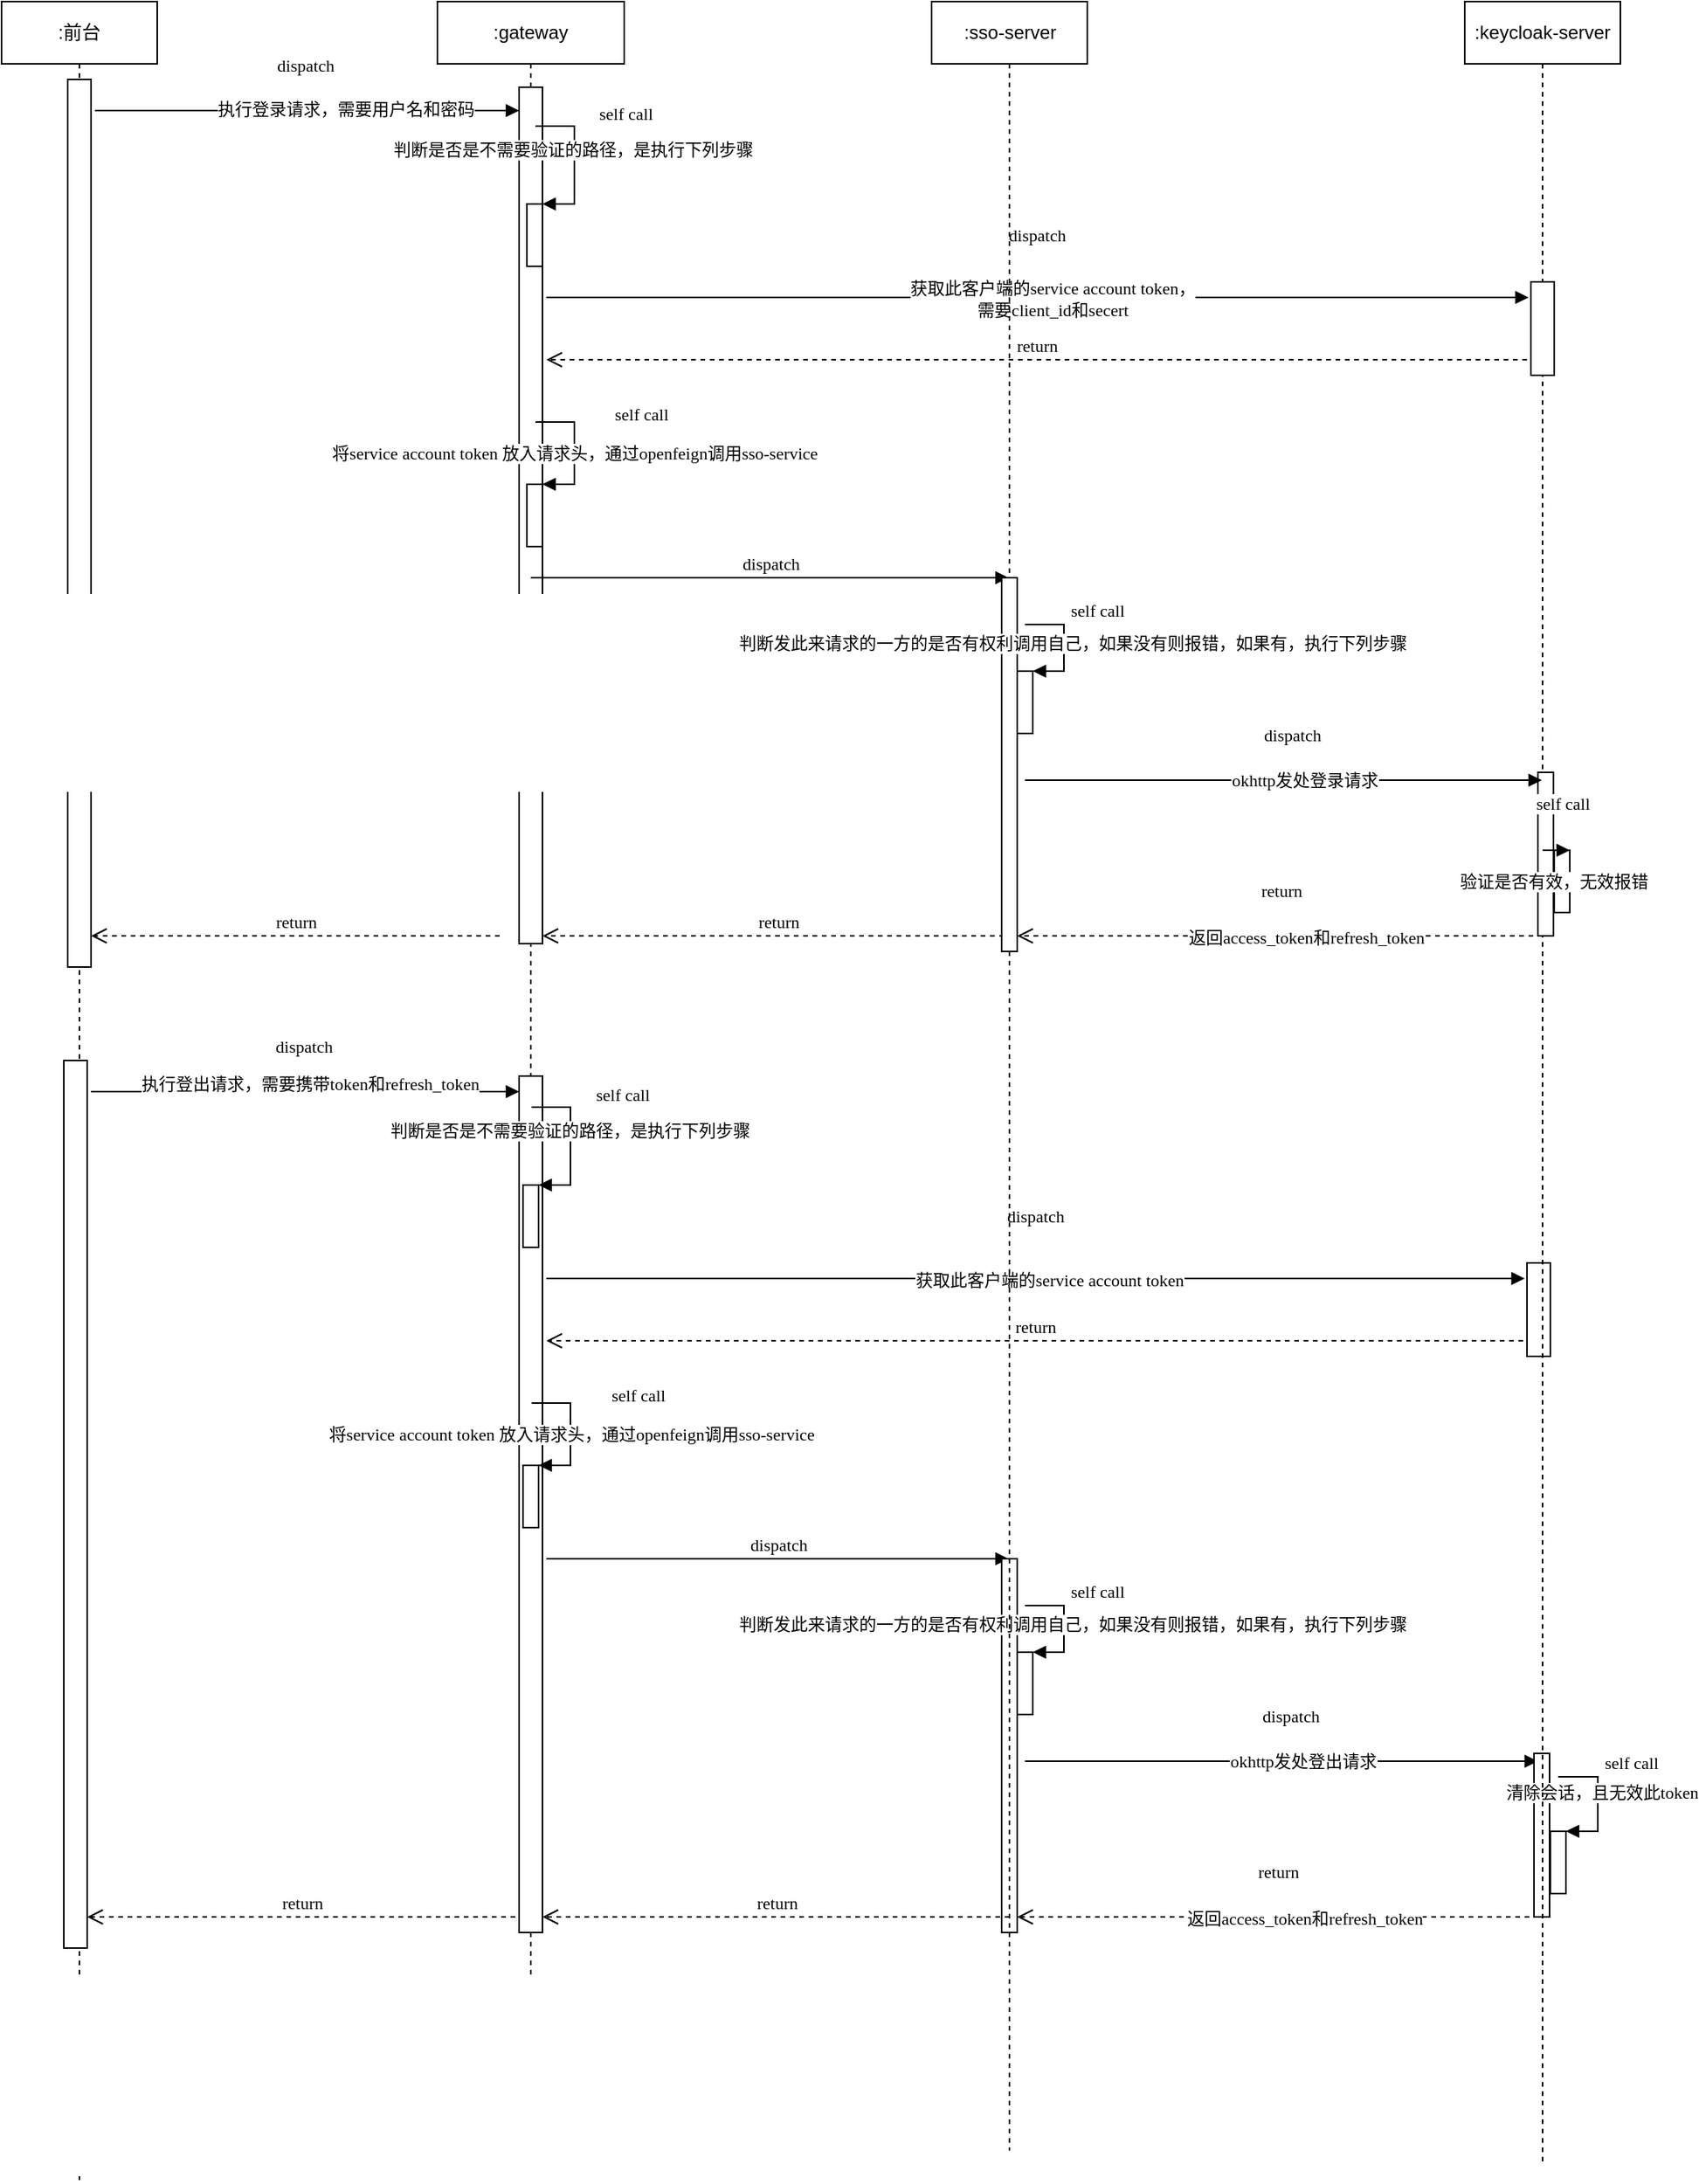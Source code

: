 <mxfile version="14.1.9" type="github">
  <diagram id="2YiFPJz1SB312BxSUlOT" name="Page-1">
    <mxGraphModel dx="1422" dy="762" grid="1" gridSize="10" guides="1" tooltips="1" connect="1" arrows="1" fold="1" page="1" pageScale="1" pageWidth="827" pageHeight="1169" math="0" shadow="0">
      <root>
        <mxCell id="0" />
        <mxCell id="1" parent="0" />
        <mxCell id="nPhlUC0xSRW4TfiQstkK-1" value=":前台" style="shape=umlLifeline;perimeter=lifelinePerimeter;whiteSpace=wrap;html=1;container=1;collapsible=0;recursiveResize=0;outlineConnect=0;" parent="1" vertex="1">
          <mxGeometry x="20" width="100" height="1400" as="geometry" />
        </mxCell>
        <mxCell id="IG3FBpjwl3Gu4T_X83VF-15" value="dispatch" style="html=1;verticalAlign=bottom;endArrow=block;fontFamily=Verdana;" parent="nPhlUC0xSRW4TfiQstkK-1" target="IG3FBpjwl3Gu4T_X83VF-5" edge="1">
          <mxGeometry x="-0.009" y="20" width="80" relative="1" as="geometry">
            <mxPoint x="60" y="70" as="sourcePoint" />
            <mxPoint x="140" y="70" as="targetPoint" />
            <mxPoint as="offset" />
          </mxGeometry>
        </mxCell>
        <mxCell id="IG3FBpjwl3Gu4T_X83VF-17" value="执行登录请求，需要用户名和密码" style="edgeLabel;html=1;align=center;verticalAlign=middle;resizable=0;points=[];fontFamily=Verdana;" parent="IG3FBpjwl3Gu4T_X83VF-15" vertex="1" connectable="0">
          <mxGeometry x="0.18" y="1" relative="1" as="geometry">
            <mxPoint as="offset" />
          </mxGeometry>
        </mxCell>
        <mxCell id="IG3FBpjwl3Gu4T_X83VF-1" value="" style="html=1;points=[];perimeter=orthogonalPerimeter;" parent="nPhlUC0xSRW4TfiQstkK-1" vertex="1">
          <mxGeometry x="42.5" y="50" width="15" height="570" as="geometry" />
        </mxCell>
        <mxCell id="IG3FBpjwl3Gu4T_X83VF-4" value=":gateway" style="shape=umlLifeline;perimeter=lifelinePerimeter;whiteSpace=wrap;html=1;container=1;collapsible=0;recursiveResize=0;outlineConnect=0;" parent="1" vertex="1">
          <mxGeometry x="300" width="120" height="1390" as="geometry" />
        </mxCell>
        <mxCell id="IG3FBpjwl3Gu4T_X83VF-5" value="" style="html=1;points=[];perimeter=orthogonalPerimeter;" parent="IG3FBpjwl3Gu4T_X83VF-4" vertex="1">
          <mxGeometry x="52.5" y="55" width="15" height="550" as="geometry" />
        </mxCell>
        <mxCell id="IG3FBpjwl3Gu4T_X83VF-28" value="" style="html=1;points=[];perimeter=orthogonalPerimeter;fontFamily=Verdana;" parent="IG3FBpjwl3Gu4T_X83VF-4" vertex="1">
          <mxGeometry x="57.5" y="130" width="10" height="40" as="geometry" />
        </mxCell>
        <mxCell id="IG3FBpjwl3Gu4T_X83VF-29" value="self call" style="edgeStyle=orthogonalEdgeStyle;html=1;align=left;spacingLeft=2;endArrow=block;rounded=0;entryX=1;entryY=0;fontFamily=Verdana;" parent="IG3FBpjwl3Gu4T_X83VF-4" target="IG3FBpjwl3Gu4T_X83VF-28" edge="1">
          <mxGeometry x="-0.231" y="23" relative="1" as="geometry">
            <mxPoint x="63" y="80" as="sourcePoint" />
            <Array as="points">
              <mxPoint x="88" y="80" />
            </Array>
            <mxPoint x="-11" y="-20" as="offset" />
          </mxGeometry>
        </mxCell>
        <mxCell id="IG3FBpjwl3Gu4T_X83VF-31" value="判断是否是不需要验证的路径，是执行下列步骤" style="edgeLabel;html=1;align=center;verticalAlign=middle;resizable=0;points=[];fontFamily=Verdana;" parent="IG3FBpjwl3Gu4T_X83VF-29" vertex="1" connectable="0">
          <mxGeometry x="-0.161" y="-1" relative="1" as="geometry">
            <mxPoint as="offset" />
          </mxGeometry>
        </mxCell>
        <mxCell id="IG3FBpjwl3Gu4T_X83VF-32" value="dispatch" style="html=1;verticalAlign=bottom;endArrow=block;fontFamily=Verdana;" parent="IG3FBpjwl3Gu4T_X83VF-4" edge="1">
          <mxGeometry x="-0.002" y="31" width="80" relative="1" as="geometry">
            <mxPoint x="70" y="190" as="sourcePoint" />
            <mxPoint x="701" y="190" as="targetPoint" />
            <mxPoint as="offset" />
          </mxGeometry>
        </mxCell>
        <mxCell id="IG3FBpjwl3Gu4T_X83VF-33" value="获取此客户端的service account token，&lt;br&gt;需要client_id和secert" style="edgeLabel;html=1;align=center;verticalAlign=middle;resizable=0;points=[];fontFamily=Verdana;" parent="IG3FBpjwl3Gu4T_X83VF-32" vertex="1" connectable="0">
          <mxGeometry x="0.028" y="-1" relative="1" as="geometry">
            <mxPoint as="offset" />
          </mxGeometry>
        </mxCell>
        <mxCell id="IG3FBpjwl3Gu4T_X83VF-35" value="" style="html=1;points=[];perimeter=orthogonalPerimeter;fontFamily=Verdana;" parent="IG3FBpjwl3Gu4T_X83VF-4" vertex="1">
          <mxGeometry x="57.5" y="310" width="10" height="40" as="geometry" />
        </mxCell>
        <mxCell id="IG3FBpjwl3Gu4T_X83VF-36" value="self call" style="edgeStyle=orthogonalEdgeStyle;html=1;align=left;spacingLeft=2;endArrow=block;rounded=0;entryX=1;entryY=0;fontFamily=Verdana;" parent="IG3FBpjwl3Gu4T_X83VF-4" target="IG3FBpjwl3Gu4T_X83VF-35" edge="1">
          <mxGeometry x="-0.231" y="24" relative="1" as="geometry">
            <mxPoint x="68" y="270" as="sourcePoint" />
            <Array as="points">
              <mxPoint x="63" y="270" />
              <mxPoint x="88" y="270" />
              <mxPoint x="88" y="320" />
            </Array>
            <mxPoint x="-2" y="-10" as="offset" />
          </mxGeometry>
        </mxCell>
        <mxCell id="IG3FBpjwl3Gu4T_X83VF-37" value="将service account token 放入请求头，通过openfeign调用sso-service" style="edgeLabel;html=1;align=center;verticalAlign=middle;resizable=0;points=[];fontFamily=Verdana;" parent="IG3FBpjwl3Gu4T_X83VF-36" vertex="1" connectable="0">
          <mxGeometry x="-0.182" relative="1" as="geometry">
            <mxPoint y="12.79" as="offset" />
          </mxGeometry>
        </mxCell>
        <mxCell id="IG3FBpjwl3Gu4T_X83VF-39" value="dispatch" style="html=1;verticalAlign=bottom;endArrow=block;fontFamily=Verdana;" parent="IG3FBpjwl3Gu4T_X83VF-4" target="IG3FBpjwl3Gu4T_X83VF-18" edge="1">
          <mxGeometry width="80" relative="1" as="geometry">
            <mxPoint x="60" y="370" as="sourcePoint" />
            <mxPoint x="140" y="370" as="targetPoint" />
          </mxGeometry>
        </mxCell>
        <mxCell id="IJelXBSJ-IOQ2__WsTzv-2" value="dispatch" style="html=1;verticalAlign=bottom;endArrow=block;fontFamily=Verdana;" edge="1" target="IJelXBSJ-IOQ2__WsTzv-5" parent="IG3FBpjwl3Gu4T_X83VF-4">
          <mxGeometry x="-0.009" y="20" width="80" relative="1" as="geometry">
            <mxPoint x="-222.5" y="700" as="sourcePoint" />
            <mxPoint x="-162.5" y="700" as="targetPoint" />
            <mxPoint as="offset" />
          </mxGeometry>
        </mxCell>
        <mxCell id="IJelXBSJ-IOQ2__WsTzv-3" value="执行登出请求，需要携带token和refresh_token" style="edgeLabel;html=1;align=center;verticalAlign=middle;resizable=0;points=[];fontFamily=Verdana;" vertex="1" connectable="0" parent="IJelXBSJ-IOQ2__WsTzv-2">
          <mxGeometry x="0.18" y="1" relative="1" as="geometry">
            <mxPoint x="-22.5" y="-4" as="offset" />
          </mxGeometry>
        </mxCell>
        <mxCell id="IJelXBSJ-IOQ2__WsTzv-4" value="" style="html=1;points=[];perimeter=orthogonalPerimeter;" vertex="1" parent="IG3FBpjwl3Gu4T_X83VF-4">
          <mxGeometry x="-240" y="680" width="15" height="570" as="geometry" />
        </mxCell>
        <mxCell id="IJelXBSJ-IOQ2__WsTzv-5" value="" style="html=1;points=[];perimeter=orthogonalPerimeter;" vertex="1" parent="IG3FBpjwl3Gu4T_X83VF-4">
          <mxGeometry x="52.5" y="690" width="15" height="550" as="geometry" />
        </mxCell>
        <mxCell id="IJelXBSJ-IOQ2__WsTzv-6" value="" style="html=1;points=[];perimeter=orthogonalPerimeter;fontFamily=Verdana;" vertex="1" parent="IG3FBpjwl3Gu4T_X83VF-4">
          <mxGeometry x="55" y="760" width="10" height="40" as="geometry" />
        </mxCell>
        <mxCell id="IJelXBSJ-IOQ2__WsTzv-7" value="self call" style="edgeStyle=orthogonalEdgeStyle;html=1;align=left;spacingLeft=2;endArrow=block;rounded=0;entryX=1;entryY=0;fontFamily=Verdana;" edge="1" target="IJelXBSJ-IOQ2__WsTzv-6" parent="IG3FBpjwl3Gu4T_X83VF-4">
          <mxGeometry x="-0.231" y="23" relative="1" as="geometry">
            <mxPoint x="60.5" y="710" as="sourcePoint" />
            <Array as="points">
              <mxPoint x="85.5" y="710" />
            </Array>
            <mxPoint x="-11" y="-20" as="offset" />
          </mxGeometry>
        </mxCell>
        <mxCell id="IJelXBSJ-IOQ2__WsTzv-8" value="判断是否是不需要验证的路径，是执行下列步骤" style="edgeLabel;html=1;align=center;verticalAlign=middle;resizable=0;points=[];fontFamily=Verdana;" vertex="1" connectable="0" parent="IJelXBSJ-IOQ2__WsTzv-7">
          <mxGeometry x="-0.161" y="-1" relative="1" as="geometry">
            <mxPoint as="offset" />
          </mxGeometry>
        </mxCell>
        <mxCell id="IJelXBSJ-IOQ2__WsTzv-9" value="dispatch" style="html=1;verticalAlign=bottom;endArrow=block;fontFamily=Verdana;" edge="1" parent="IG3FBpjwl3Gu4T_X83VF-4">
          <mxGeometry x="-0.002" y="31" width="80" relative="1" as="geometry">
            <mxPoint x="70" y="820" as="sourcePoint" />
            <mxPoint x="698.5" y="820" as="targetPoint" />
            <mxPoint as="offset" />
          </mxGeometry>
        </mxCell>
        <mxCell id="IJelXBSJ-IOQ2__WsTzv-10" value="获取此客户端的service account token" style="edgeLabel;html=1;align=center;verticalAlign=middle;resizable=0;points=[];fontFamily=Verdana;" vertex="1" connectable="0" parent="IJelXBSJ-IOQ2__WsTzv-9">
          <mxGeometry x="0.028" y="-1" relative="1" as="geometry">
            <mxPoint as="offset" />
          </mxGeometry>
        </mxCell>
        <mxCell id="IJelXBSJ-IOQ2__WsTzv-11" value="" style="html=1;points=[];perimeter=orthogonalPerimeter;fontFamily=Verdana;" vertex="1" parent="IG3FBpjwl3Gu4T_X83VF-4">
          <mxGeometry x="55" y="940" width="10" height="40" as="geometry" />
        </mxCell>
        <mxCell id="IJelXBSJ-IOQ2__WsTzv-12" value="self call" style="edgeStyle=orthogonalEdgeStyle;html=1;align=left;spacingLeft=2;endArrow=block;rounded=0;entryX=1;entryY=0;fontFamily=Verdana;" edge="1" target="IJelXBSJ-IOQ2__WsTzv-11" parent="IG3FBpjwl3Gu4T_X83VF-4">
          <mxGeometry x="-0.231" y="24" relative="1" as="geometry">
            <mxPoint x="65.5" y="900" as="sourcePoint" />
            <Array as="points">
              <mxPoint x="60.5" y="900" />
              <mxPoint x="85.5" y="900" />
              <mxPoint x="85.5" y="950" />
            </Array>
            <mxPoint x="-2" y="-10" as="offset" />
          </mxGeometry>
        </mxCell>
        <mxCell id="IJelXBSJ-IOQ2__WsTzv-13" value="将service account token 放入请求头，通过openfeign调用sso-service" style="edgeLabel;html=1;align=center;verticalAlign=middle;resizable=0;points=[];fontFamily=Verdana;" vertex="1" connectable="0" parent="IJelXBSJ-IOQ2__WsTzv-12">
          <mxGeometry x="-0.182" relative="1" as="geometry">
            <mxPoint y="12.79" as="offset" />
          </mxGeometry>
        </mxCell>
        <mxCell id="IJelXBSJ-IOQ2__WsTzv-14" value="dispatch" style="html=1;verticalAlign=bottom;endArrow=block;fontFamily=Verdana;" edge="1" parent="IG3FBpjwl3Gu4T_X83VF-4">
          <mxGeometry width="80" relative="1" as="geometry">
            <mxPoint x="70" y="1000" as="sourcePoint" />
            <mxPoint x="367" y="1000" as="targetPoint" />
          </mxGeometry>
        </mxCell>
        <mxCell id="IJelXBSJ-IOQ2__WsTzv-15" value="" style="html=1;points=[];perimeter=orthogonalPerimeter;fontFamily=Verdana;" vertex="1" parent="IG3FBpjwl3Gu4T_X83VF-4">
          <mxGeometry x="362.5" y="1000" width="10" height="240" as="geometry" />
        </mxCell>
        <mxCell id="IJelXBSJ-IOQ2__WsTzv-16" value="" style="html=1;points=[];perimeter=orthogonalPerimeter;fontFamily=Verdana;" vertex="1" parent="IG3FBpjwl3Gu4T_X83VF-4">
          <mxGeometry x="372.5" y="1060" width="10" height="40" as="geometry" />
        </mxCell>
        <mxCell id="IJelXBSJ-IOQ2__WsTzv-17" value="self call" style="edgeStyle=orthogonalEdgeStyle;html=1;align=left;spacingLeft=2;endArrow=block;rounded=0;entryX=1;entryY=0;fontFamily=Verdana;" edge="1" target="IJelXBSJ-IOQ2__WsTzv-16" parent="IG3FBpjwl3Gu4T_X83VF-4">
          <mxGeometry x="-0.231" y="-10" relative="1" as="geometry">
            <mxPoint x="382.5" y="1030" as="sourcePoint" />
            <Array as="points">
              <mxPoint x="377.5" y="1030" />
              <mxPoint x="402.5" y="1030" />
              <mxPoint x="402.5" y="1060" />
            </Array>
            <mxPoint x="10" y="-10" as="offset" />
          </mxGeometry>
        </mxCell>
        <mxCell id="IJelXBSJ-IOQ2__WsTzv-18" value="判断发此来请求的一方的是否有权利调用自己，如果没有则报错，如果有，执行下列步骤" style="edgeLabel;html=1;align=center;verticalAlign=middle;resizable=0;points=[];fontFamily=Verdana;" vertex="1" connectable="0" parent="IJelXBSJ-IOQ2__WsTzv-17">
          <mxGeometry x="-0.193" relative="1" as="geometry">
            <mxPoint x="5" y="8.79" as="offset" />
          </mxGeometry>
        </mxCell>
        <mxCell id="IJelXBSJ-IOQ2__WsTzv-19" value="dispatch" style="html=1;verticalAlign=bottom;endArrow=block;fontFamily=Verdana;" edge="1" parent="IG3FBpjwl3Gu4T_X83VF-4">
          <mxGeometry x="0.032" y="20" width="80" relative="1" as="geometry">
            <mxPoint x="377.5" y="1130" as="sourcePoint" />
            <mxPoint x="707" y="1130" as="targetPoint" />
            <mxPoint as="offset" />
          </mxGeometry>
        </mxCell>
        <mxCell id="IJelXBSJ-IOQ2__WsTzv-20" value="okhttp发处登出请求" style="edgeLabel;html=1;align=center;verticalAlign=middle;resizable=0;points=[];fontFamily=Verdana;" vertex="1" connectable="0" parent="IJelXBSJ-IOQ2__WsTzv-19">
          <mxGeometry x="0.082" relative="1" as="geometry">
            <mxPoint as="offset" />
          </mxGeometry>
        </mxCell>
        <mxCell id="IJelXBSJ-IOQ2__WsTzv-21" value="" style="html=1;points=[];perimeter=orthogonalPerimeter;" vertex="1" parent="IG3FBpjwl3Gu4T_X83VF-4">
          <mxGeometry x="700" y="810" width="15" height="60" as="geometry" />
        </mxCell>
        <mxCell id="IJelXBSJ-IOQ2__WsTzv-22" value="" style="html=1;points=[];perimeter=orthogonalPerimeter;fontFamily=Verdana;" vertex="1" parent="IG3FBpjwl3Gu4T_X83VF-4">
          <mxGeometry x="704.5" y="1125" width="10" height="105" as="geometry" />
        </mxCell>
        <mxCell id="IJelXBSJ-IOQ2__WsTzv-23" value="" style="html=1;points=[];perimeter=orthogonalPerimeter;fontFamily=Verdana;" vertex="1" parent="IG3FBpjwl3Gu4T_X83VF-4">
          <mxGeometry x="715" y="1175" width="10" height="40" as="geometry" />
        </mxCell>
        <mxCell id="IJelXBSJ-IOQ2__WsTzv-24" value="self call" style="edgeStyle=orthogonalEdgeStyle;html=1;align=left;spacingLeft=2;endArrow=block;rounded=0;entryX=1;entryY=0;fontFamily=Verdana;" edge="1" target="IJelXBSJ-IOQ2__WsTzv-23" parent="IG3FBpjwl3Gu4T_X83VF-4">
          <mxGeometry x="-0.232" y="15" relative="1" as="geometry">
            <mxPoint x="720" y="1140" as="sourcePoint" />
            <Array as="points">
              <mxPoint x="745.5" y="1140" />
              <mxPoint x="745.5" y="1175" />
            </Array>
            <mxPoint x="-15" y="-15" as="offset" />
          </mxGeometry>
        </mxCell>
        <mxCell id="IJelXBSJ-IOQ2__WsTzv-25" value="清除会话，且无效此token" style="edgeLabel;html=1;align=center;verticalAlign=middle;resizable=0;points=[];fontFamily=Verdana;" vertex="1" connectable="0" parent="IJelXBSJ-IOQ2__WsTzv-24">
          <mxGeometry x="-0.22" y="2" relative="1" as="geometry">
            <mxPoint y="3.5" as="offset" />
          </mxGeometry>
        </mxCell>
        <mxCell id="IJelXBSJ-IOQ2__WsTzv-26" value="return" style="html=1;verticalAlign=bottom;endArrow=open;dashed=1;endSize=8;fontFamily=Verdana;" edge="1" parent="IG3FBpjwl3Gu4T_X83VF-4">
          <mxGeometry relative="1" as="geometry">
            <mxPoint x="697.5" y="860" as="sourcePoint" />
            <mxPoint x="70" y="860" as="targetPoint" />
          </mxGeometry>
        </mxCell>
        <mxCell id="IJelXBSJ-IOQ2__WsTzv-27" value="return" style="html=1;verticalAlign=bottom;endArrow=open;dashed=1;endSize=8;fontFamily=Verdana;" edge="1" target="IJelXBSJ-IOQ2__WsTzv-15" parent="IG3FBpjwl3Gu4T_X83VF-4">
          <mxGeometry x="-0.001" y="-20" relative="1" as="geometry">
            <mxPoint x="707.5" y="1230" as="sourcePoint" />
            <mxPoint x="377.5" y="1230" as="targetPoint" />
            <mxPoint as="offset" />
          </mxGeometry>
        </mxCell>
        <mxCell id="IJelXBSJ-IOQ2__WsTzv-28" value="返回access_token和refresh_token" style="edgeLabel;html=1;align=center;verticalAlign=middle;resizable=0;points=[];fontFamily=Verdana;" vertex="1" connectable="0" parent="IJelXBSJ-IOQ2__WsTzv-27">
          <mxGeometry x="-0.1" y="1" relative="1" as="geometry">
            <mxPoint as="offset" />
          </mxGeometry>
        </mxCell>
        <mxCell id="IJelXBSJ-IOQ2__WsTzv-29" value="return" style="html=1;verticalAlign=bottom;endArrow=open;dashed=1;endSize=8;fontFamily=Verdana;" edge="1" target="IJelXBSJ-IOQ2__WsTzv-5" parent="IG3FBpjwl3Gu4T_X83VF-4">
          <mxGeometry relative="1" as="geometry">
            <mxPoint x="367.5" y="1230" as="sourcePoint" />
            <mxPoint x="287.5" y="1230" as="targetPoint" />
          </mxGeometry>
        </mxCell>
        <mxCell id="IJelXBSJ-IOQ2__WsTzv-30" value="return" style="html=1;verticalAlign=bottom;endArrow=open;dashed=1;endSize=8;fontFamily=Verdana;" edge="1" target="IJelXBSJ-IOQ2__WsTzv-4" parent="IG3FBpjwl3Gu4T_X83VF-4">
          <mxGeometry relative="1" as="geometry">
            <mxPoint x="50" y="1230" as="sourcePoint" />
            <mxPoint x="-42.5" y="1230" as="targetPoint" />
          </mxGeometry>
        </mxCell>
        <mxCell id="IG3FBpjwl3Gu4T_X83VF-20" value=":keycloak-server" style="shape=umlLifeline;perimeter=lifelinePerimeter;whiteSpace=wrap;html=1;container=1;collapsible=0;recursiveResize=0;outlineConnect=0;" parent="1" vertex="1">
          <mxGeometry x="960" width="100" height="1390" as="geometry" />
        </mxCell>
        <mxCell id="IG3FBpjwl3Gu4T_X83VF-21" value="" style="html=1;points=[];perimeter=orthogonalPerimeter;" parent="IG3FBpjwl3Gu4T_X83VF-20" vertex="1">
          <mxGeometry x="42.5" y="180" width="15" height="60" as="geometry" />
        </mxCell>
        <mxCell id="IG3FBpjwl3Gu4T_X83VF-45" value="" style="html=1;points=[];perimeter=orthogonalPerimeter;fontFamily=Verdana;" parent="IG3FBpjwl3Gu4T_X83VF-20" vertex="1">
          <mxGeometry x="47" y="495" width="10" height="105" as="geometry" />
        </mxCell>
        <mxCell id="IG3FBpjwl3Gu4T_X83VF-47" value="" style="html=1;points=[];perimeter=orthogonalPerimeter;fontFamily=Verdana;" parent="IG3FBpjwl3Gu4T_X83VF-20" vertex="1">
          <mxGeometry x="57.5" y="545" width="10" height="40" as="geometry" />
        </mxCell>
        <mxCell id="IG3FBpjwl3Gu4T_X83VF-48" value="self call" style="edgeStyle=orthogonalEdgeStyle;html=1;align=left;spacingLeft=2;endArrow=block;rounded=0;entryX=1;entryY=0;fontFamily=Verdana;" parent="IG3FBpjwl3Gu4T_X83VF-20" source="IG3FBpjwl3Gu4T_X83VF-20" target="IG3FBpjwl3Gu4T_X83VF-47" edge="1">
          <mxGeometry x="-0.232" y="15" relative="1" as="geometry">
            <mxPoint x="63" y="515" as="sourcePoint" />
            <Array as="points">
              <mxPoint x="88" y="510" />
              <mxPoint x="88" y="545" />
            </Array>
            <mxPoint x="-15" y="-15" as="offset" />
          </mxGeometry>
        </mxCell>
        <mxCell id="IG3FBpjwl3Gu4T_X83VF-49" value="验证是否有效，无效报错" style="edgeLabel;html=1;align=center;verticalAlign=middle;resizable=0;points=[];fontFamily=Verdana;" parent="IG3FBpjwl3Gu4T_X83VF-48" vertex="1" connectable="0">
          <mxGeometry x="-0.22" y="2" relative="1" as="geometry">
            <mxPoint y="22" as="offset" />
          </mxGeometry>
        </mxCell>
        <mxCell id="IG3FBpjwl3Gu4T_X83VF-34" value="return" style="html=1;verticalAlign=bottom;endArrow=open;dashed=1;endSize=8;fontFamily=Verdana;" parent="1" edge="1">
          <mxGeometry relative="1" as="geometry">
            <mxPoint x="1000" y="230" as="sourcePoint" />
            <mxPoint x="370" y="230" as="targetPoint" />
          </mxGeometry>
        </mxCell>
        <mxCell id="IG3FBpjwl3Gu4T_X83VF-50" value="return" style="html=1;verticalAlign=bottom;endArrow=open;dashed=1;endSize=8;fontFamily=Verdana;" parent="1" target="IG3FBpjwl3Gu4T_X83VF-40" edge="1">
          <mxGeometry x="-0.001" y="-20" relative="1" as="geometry">
            <mxPoint x="1010" y="600" as="sourcePoint" />
            <mxPoint x="680" y="600" as="targetPoint" />
            <mxPoint as="offset" />
          </mxGeometry>
        </mxCell>
        <mxCell id="IG3FBpjwl3Gu4T_X83VF-51" value="返回access_token和refresh_token" style="edgeLabel;html=1;align=center;verticalAlign=middle;resizable=0;points=[];fontFamily=Verdana;" parent="IG3FBpjwl3Gu4T_X83VF-50" vertex="1" connectable="0">
          <mxGeometry x="-0.1" y="1" relative="1" as="geometry">
            <mxPoint as="offset" />
          </mxGeometry>
        </mxCell>
        <mxCell id="IG3FBpjwl3Gu4T_X83VF-52" value="return" style="html=1;verticalAlign=bottom;endArrow=open;dashed=1;endSize=8;fontFamily=Verdana;" parent="1" target="IG3FBpjwl3Gu4T_X83VF-5" edge="1">
          <mxGeometry relative="1" as="geometry">
            <mxPoint x="670" y="600" as="sourcePoint" />
            <mxPoint x="590" y="600" as="targetPoint" />
          </mxGeometry>
        </mxCell>
        <mxCell id="IG3FBpjwl3Gu4T_X83VF-53" value="return" style="html=1;verticalAlign=bottom;endArrow=open;dashed=1;endSize=8;fontFamily=Verdana;" parent="1" target="IG3FBpjwl3Gu4T_X83VF-1" edge="1">
          <mxGeometry relative="1" as="geometry">
            <mxPoint x="340" y="600" as="sourcePoint" />
            <mxPoint x="260" y="600" as="targetPoint" />
          </mxGeometry>
        </mxCell>
        <mxCell id="IG3FBpjwl3Gu4T_X83VF-18" value=":sso-server" style="shape=umlLifeline;perimeter=lifelinePerimeter;whiteSpace=wrap;html=1;container=1;collapsible=0;recursiveResize=0;outlineConnect=0;" parent="1" vertex="1">
          <mxGeometry x="617.5" width="100" height="1380" as="geometry" />
        </mxCell>
        <mxCell id="IG3FBpjwl3Gu4T_X83VF-40" value="" style="html=1;points=[];perimeter=orthogonalPerimeter;fontFamily=Verdana;" parent="IG3FBpjwl3Gu4T_X83VF-18" vertex="1">
          <mxGeometry x="45" y="370" width="10" height="240" as="geometry" />
        </mxCell>
        <mxCell id="IG3FBpjwl3Gu4T_X83VF-41" value="" style="html=1;points=[];perimeter=orthogonalPerimeter;fontFamily=Verdana;" parent="IG3FBpjwl3Gu4T_X83VF-18" vertex="1">
          <mxGeometry x="55" y="430" width="10" height="40" as="geometry" />
        </mxCell>
        <mxCell id="IG3FBpjwl3Gu4T_X83VF-42" value="self call" style="edgeStyle=orthogonalEdgeStyle;html=1;align=left;spacingLeft=2;endArrow=block;rounded=0;entryX=1;entryY=0;fontFamily=Verdana;" parent="IG3FBpjwl3Gu4T_X83VF-18" target="IG3FBpjwl3Gu4T_X83VF-41" edge="1">
          <mxGeometry x="-0.231" y="-10" relative="1" as="geometry">
            <mxPoint x="65" y="400" as="sourcePoint" />
            <Array as="points">
              <mxPoint x="60" y="400" />
              <mxPoint x="85" y="400" />
              <mxPoint x="85" y="430" />
            </Array>
            <mxPoint x="10" y="-10" as="offset" />
          </mxGeometry>
        </mxCell>
        <mxCell id="IG3FBpjwl3Gu4T_X83VF-43" value="判断发此来请求的一方的是否有权利调用自己，如果没有则报错，如果有，执行下列步骤" style="edgeLabel;html=1;align=center;verticalAlign=middle;resizable=0;points=[];fontFamily=Verdana;" parent="IG3FBpjwl3Gu4T_X83VF-42" vertex="1" connectable="0">
          <mxGeometry x="-0.193" relative="1" as="geometry">
            <mxPoint x="5" y="8.79" as="offset" />
          </mxGeometry>
        </mxCell>
        <mxCell id="IG3FBpjwl3Gu4T_X83VF-44" value="dispatch" style="html=1;verticalAlign=bottom;endArrow=block;fontFamily=Verdana;" parent="IG3FBpjwl3Gu4T_X83VF-18" target="IG3FBpjwl3Gu4T_X83VF-20" edge="1">
          <mxGeometry x="0.032" y="20" width="80" relative="1" as="geometry">
            <mxPoint x="60" y="500" as="sourcePoint" />
            <mxPoint x="140" y="500" as="targetPoint" />
            <mxPoint as="offset" />
          </mxGeometry>
        </mxCell>
        <mxCell id="IG3FBpjwl3Gu4T_X83VF-46" value="okhttp发处登录请求" style="edgeLabel;html=1;align=center;verticalAlign=middle;resizable=0;points=[];fontFamily=Verdana;" parent="IG3FBpjwl3Gu4T_X83VF-44" vertex="1" connectable="0">
          <mxGeometry x="0.082" relative="1" as="geometry">
            <mxPoint as="offset" />
          </mxGeometry>
        </mxCell>
      </root>
    </mxGraphModel>
  </diagram>
</mxfile>

